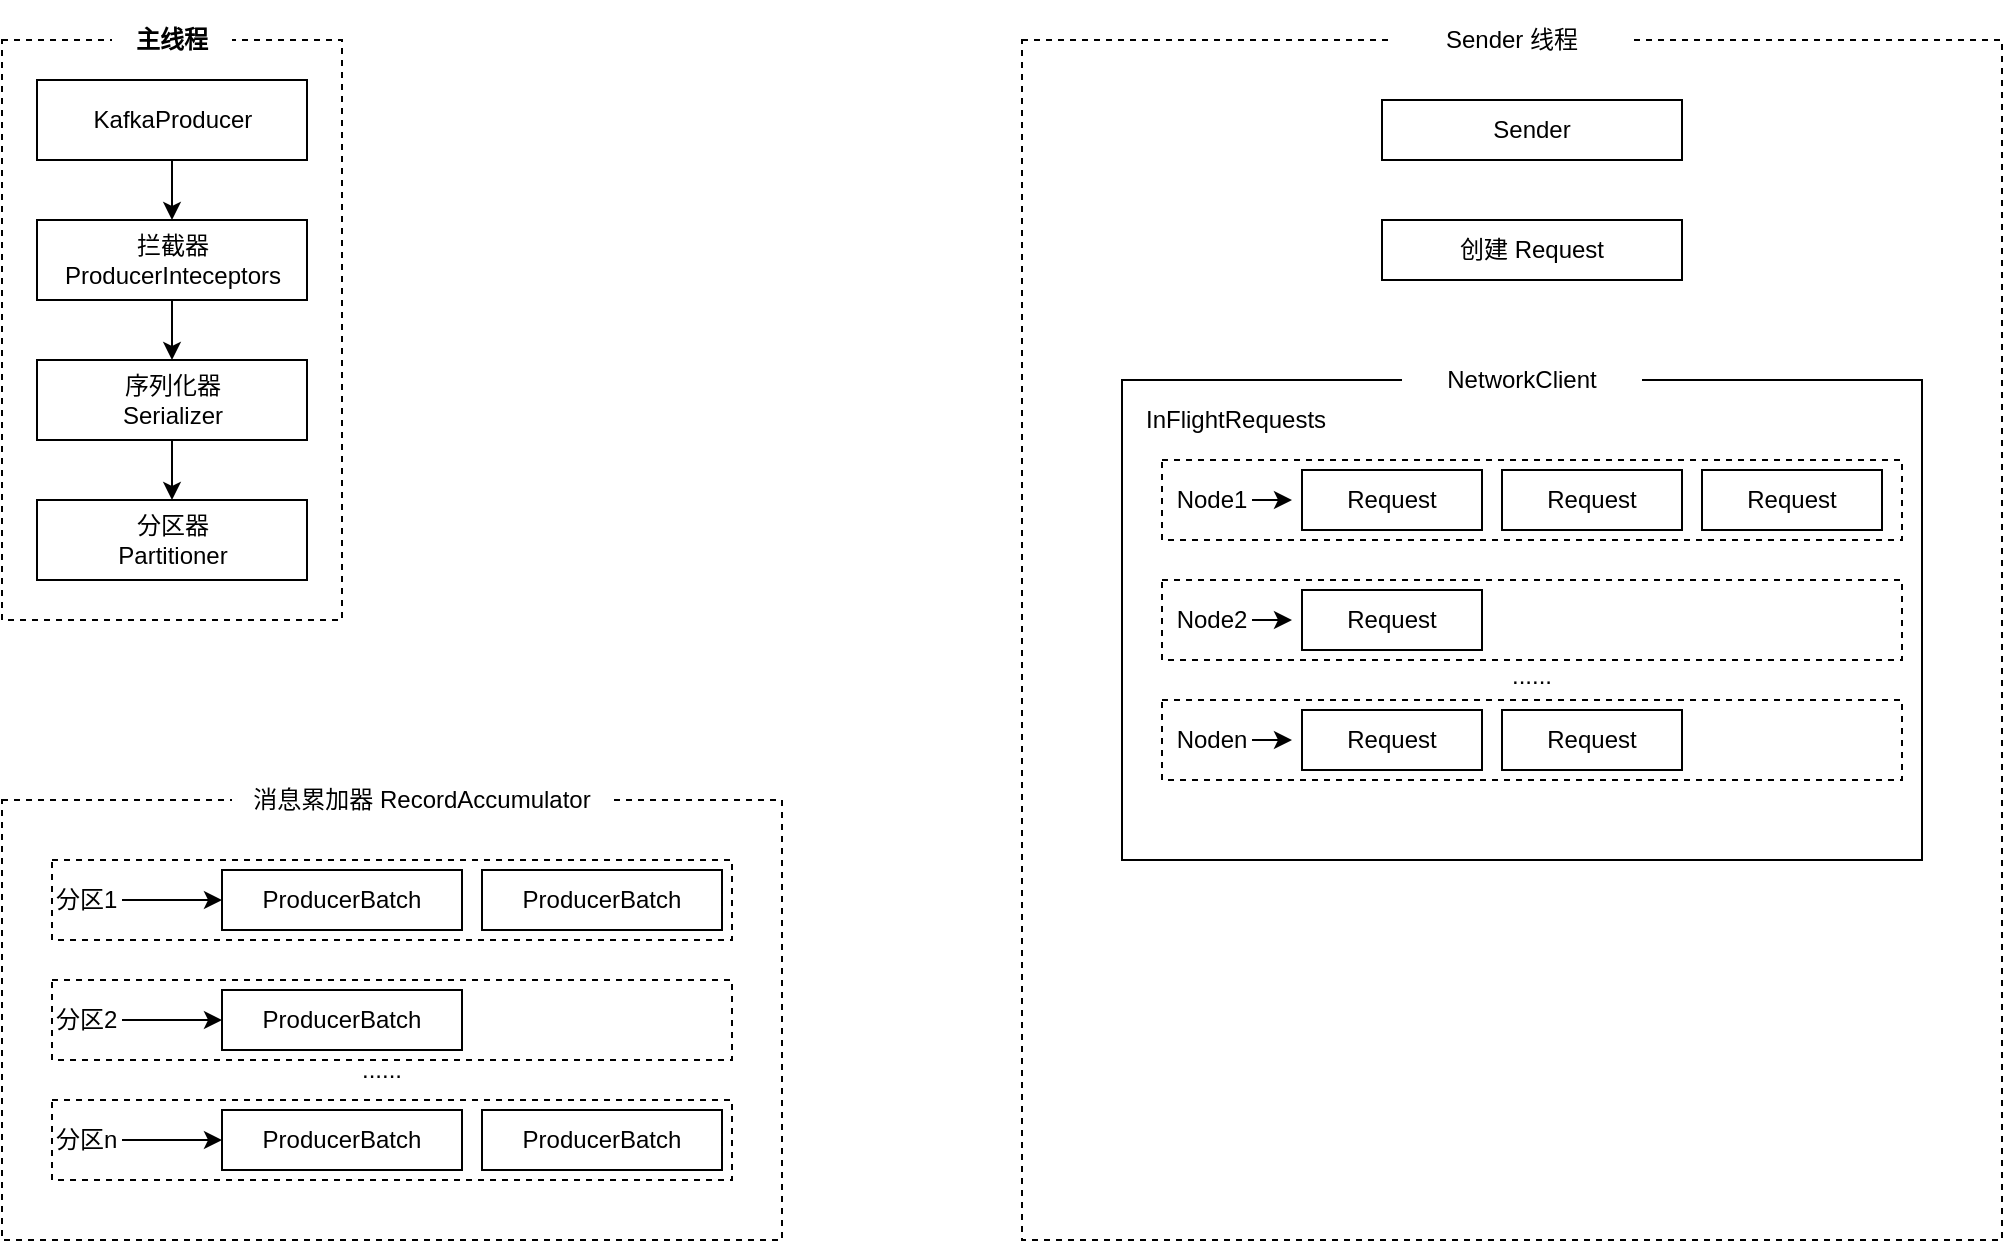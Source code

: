 <mxfile version="14.5.10" type="github">
  <diagram id="lWjOg6cp8KSraKorUpdm" name="Page-1">
    <mxGraphModel dx="1426" dy="794" grid="1" gridSize="10" guides="1" tooltips="1" connect="1" arrows="1" fold="1" page="1" pageScale="1" pageWidth="827" pageHeight="1169" math="0" shadow="0">
      <root>
        <mxCell id="0" />
        <mxCell id="1" parent="0" />
        <mxCell id="4Kp6o3HMMt4SV7lr1U1g-1" value="" style="rounded=0;whiteSpace=wrap;html=1;dashed=1;" parent="1" vertex="1">
          <mxGeometry x="50" y="40" width="170" height="290" as="geometry" />
        </mxCell>
        <mxCell id="4Kp6o3HMMt4SV7lr1U1g-6" value="&lt;b&gt;&lt;font style=&quot;font-size: 12px&quot;&gt;主线程&lt;/font&gt;&lt;/b&gt;" style="rounded=0;whiteSpace=wrap;html=1;dashed=1;strokeWidth=1;shadow=0;strokeColor=none;" parent="1" vertex="1">
          <mxGeometry x="105" y="20" width="60" height="40" as="geometry" />
        </mxCell>
        <mxCell id="Mn85AuaeQ5H_NYyy6468-4" style="edgeStyle=orthogonalEdgeStyle;rounded=0;orthogonalLoop=1;jettySize=auto;html=1;" parent="1" source="4Kp6o3HMMt4SV7lr1U1g-7" target="4Kp6o3HMMt4SV7lr1U1g-8" edge="1">
          <mxGeometry relative="1" as="geometry" />
        </mxCell>
        <mxCell id="4Kp6o3HMMt4SV7lr1U1g-7" value="KafkaProducer" style="rounded=0;whiteSpace=wrap;html=1;shadow=0;strokeWidth=1;" parent="1" vertex="1">
          <mxGeometry x="67.5" y="60" width="135" height="40" as="geometry" />
        </mxCell>
        <mxCell id="Mn85AuaeQ5H_NYyy6468-5" style="edgeStyle=orthogonalEdgeStyle;rounded=0;orthogonalLoop=1;jettySize=auto;html=1;entryX=0.5;entryY=0;entryDx=0;entryDy=0;" parent="1" source="4Kp6o3HMMt4SV7lr1U1g-8" target="Mn85AuaeQ5H_NYyy6468-1" edge="1">
          <mxGeometry relative="1" as="geometry" />
        </mxCell>
        <mxCell id="4Kp6o3HMMt4SV7lr1U1g-8" value="拦截器&lt;br&gt;ProducerInteceptors" style="rounded=0;whiteSpace=wrap;html=1;shadow=0;strokeWidth=1;" parent="1" vertex="1">
          <mxGeometry x="67.5" y="130" width="135" height="40" as="geometry" />
        </mxCell>
        <mxCell id="Mn85AuaeQ5H_NYyy6468-7" style="edgeStyle=orthogonalEdgeStyle;rounded=0;orthogonalLoop=1;jettySize=auto;html=1;" parent="1" source="Mn85AuaeQ5H_NYyy6468-1" target="Mn85AuaeQ5H_NYyy6468-2" edge="1">
          <mxGeometry relative="1" as="geometry" />
        </mxCell>
        <mxCell id="Mn85AuaeQ5H_NYyy6468-1" value="序列化器&lt;br&gt;Serializer" style="rounded=0;whiteSpace=wrap;html=1;shadow=0;strokeWidth=1;" parent="1" vertex="1">
          <mxGeometry x="67.5" y="200" width="135" height="40" as="geometry" />
        </mxCell>
        <mxCell id="Mn85AuaeQ5H_NYyy6468-2" value="分区器&lt;br&gt;Partitioner" style="rounded=0;whiteSpace=wrap;html=1;shadow=0;strokeWidth=1;" parent="1" vertex="1">
          <mxGeometry x="67.5" y="270" width="135" height="40" as="geometry" />
        </mxCell>
        <mxCell id="Mn85AuaeQ5H_NYyy6468-8" value="" style="rounded=0;whiteSpace=wrap;html=1;dashed=1;" parent="1" vertex="1">
          <mxGeometry x="50" y="420" width="390" height="220" as="geometry" />
        </mxCell>
        <mxCell id="Mn85AuaeQ5H_NYyy6468-10" value="消息累加器 RecordAccumulator" style="rounded=0;whiteSpace=wrap;html=1;dashed=1;strokeColor=none;" parent="1" vertex="1">
          <mxGeometry x="165" y="400" width="190" height="40" as="geometry" />
        </mxCell>
        <mxCell id="Mn85AuaeQ5H_NYyy6468-11" value="分区1&amp;nbsp;" style="rounded=0;whiteSpace=wrap;html=1;dashed=1;align=left;" parent="1" vertex="1">
          <mxGeometry x="75" y="450" width="340" height="40" as="geometry" />
        </mxCell>
        <mxCell id="Mn85AuaeQ5H_NYyy6468-12" value="ProducerBatch" style="rounded=0;whiteSpace=wrap;html=1;" parent="1" vertex="1">
          <mxGeometry x="160" y="455" width="120" height="30" as="geometry" />
        </mxCell>
        <mxCell id="Mn85AuaeQ5H_NYyy6468-13" value="&lt;span&gt;ProducerBatch&lt;/span&gt;" style="rounded=0;whiteSpace=wrap;html=1;" parent="1" vertex="1">
          <mxGeometry x="290" y="455" width="120" height="30" as="geometry" />
        </mxCell>
        <mxCell id="Mn85AuaeQ5H_NYyy6468-14" value="" style="endArrow=classic;html=1;entryX=0;entryY=0.5;entryDx=0;entryDy=0;" parent="1" target="Mn85AuaeQ5H_NYyy6468-12" edge="1">
          <mxGeometry width="50" height="50" relative="1" as="geometry">
            <mxPoint x="110" y="470" as="sourcePoint" />
            <mxPoint x="100" y="370" as="targetPoint" />
          </mxGeometry>
        </mxCell>
        <mxCell id="Mn85AuaeQ5H_NYyy6468-25" value="分区2&amp;nbsp;" style="rounded=0;whiteSpace=wrap;html=1;dashed=1;align=left;" parent="1" vertex="1">
          <mxGeometry x="75" y="510" width="340" height="40" as="geometry" />
        </mxCell>
        <mxCell id="Mn85AuaeQ5H_NYyy6468-26" value="ProducerBatch" style="rounded=0;whiteSpace=wrap;html=1;" parent="1" vertex="1">
          <mxGeometry x="160" y="515" width="120" height="30" as="geometry" />
        </mxCell>
        <mxCell id="Mn85AuaeQ5H_NYyy6468-28" value="" style="endArrow=classic;html=1;entryX=0;entryY=0.5;entryDx=0;entryDy=0;" parent="1" target="Mn85AuaeQ5H_NYyy6468-26" edge="1">
          <mxGeometry width="50" height="50" relative="1" as="geometry">
            <mxPoint x="110" y="530" as="sourcePoint" />
            <mxPoint x="100" y="430" as="targetPoint" />
          </mxGeometry>
        </mxCell>
        <mxCell id="Mn85AuaeQ5H_NYyy6468-29" value="分区n&amp;nbsp;" style="rounded=0;whiteSpace=wrap;html=1;dashed=1;align=left;" parent="1" vertex="1">
          <mxGeometry x="75" y="570" width="340" height="40" as="geometry" />
        </mxCell>
        <mxCell id="Mn85AuaeQ5H_NYyy6468-30" value="ProducerBatch" style="rounded=0;whiteSpace=wrap;html=1;" parent="1" vertex="1">
          <mxGeometry x="160" y="575" width="120" height="30" as="geometry" />
        </mxCell>
        <mxCell id="Mn85AuaeQ5H_NYyy6468-31" value="&lt;span&gt;ProducerBatch&lt;/span&gt;" style="rounded=0;whiteSpace=wrap;html=1;" parent="1" vertex="1">
          <mxGeometry x="290" y="575" width="120" height="30" as="geometry" />
        </mxCell>
        <mxCell id="Mn85AuaeQ5H_NYyy6468-32" value="" style="endArrow=classic;html=1;entryX=0;entryY=0.5;entryDx=0;entryDy=0;" parent="1" target="Mn85AuaeQ5H_NYyy6468-30" edge="1">
          <mxGeometry width="50" height="50" relative="1" as="geometry">
            <mxPoint x="110" y="590" as="sourcePoint" />
            <mxPoint x="100" y="490" as="targetPoint" />
          </mxGeometry>
        </mxCell>
        <mxCell id="Mn85AuaeQ5H_NYyy6468-33" value="" style="rounded=0;whiteSpace=wrap;html=1;dashed=1;" parent="1" vertex="1">
          <mxGeometry x="560" y="40" width="490" height="600" as="geometry" />
        </mxCell>
        <mxCell id="Mn85AuaeQ5H_NYyy6468-34" value="Sender 线程" style="rounded=0;whiteSpace=wrap;html=1;dashed=1;strokeColor=none;" parent="1" vertex="1">
          <mxGeometry x="745" y="20" width="120" height="40" as="geometry" />
        </mxCell>
        <mxCell id="Mn85AuaeQ5H_NYyy6468-35" value="Sender" style="rounded=0;whiteSpace=wrap;html=1;" parent="1" vertex="1">
          <mxGeometry x="740" y="70" width="150" height="30" as="geometry" />
        </mxCell>
        <mxCell id="Mn85AuaeQ5H_NYyy6468-36" value="创建 Request" style="rounded=0;whiteSpace=wrap;html=1;" parent="1" vertex="1">
          <mxGeometry x="740" y="130" width="150" height="30" as="geometry" />
        </mxCell>
        <mxCell id="zGg2ZoUMUA5Oq04mwjyU-1" value="" style="rounded=0;whiteSpace=wrap;html=1;" vertex="1" parent="1">
          <mxGeometry x="610" y="210" width="400" height="240" as="geometry" />
        </mxCell>
        <mxCell id="zGg2ZoUMUA5Oq04mwjyU-2" value="NetworkClient" style="rounded=0;whiteSpace=wrap;html=1;strokeColor=none;" vertex="1" parent="1">
          <mxGeometry x="750" y="190" width="120" height="40" as="geometry" />
        </mxCell>
        <mxCell id="zGg2ZoUMUA5Oq04mwjyU-3" value="InFlightRequests" style="text;html=1;strokeColor=none;fillColor=none;align=left;verticalAlign=middle;whiteSpace=wrap;rounded=0;" vertex="1" parent="1">
          <mxGeometry x="620" y="220" width="130" height="20" as="geometry" />
        </mxCell>
        <mxCell id="zGg2ZoUMUA5Oq04mwjyU-4" value="" style="rounded=0;whiteSpace=wrap;html=1;dashed=1;" vertex="1" parent="1">
          <mxGeometry x="630" y="250" width="370" height="40" as="geometry" />
        </mxCell>
        <mxCell id="zGg2ZoUMUA5Oq04mwjyU-5" value="Node1" style="text;html=1;strokeColor=none;fillColor=none;align=center;verticalAlign=middle;whiteSpace=wrap;rounded=0;" vertex="1" parent="1">
          <mxGeometry x="640" y="260" width="30" height="20" as="geometry" />
        </mxCell>
        <mxCell id="zGg2ZoUMUA5Oq04mwjyU-6" value="Request" style="rounded=0;whiteSpace=wrap;html=1;" vertex="1" parent="1">
          <mxGeometry x="700" y="255" width="90" height="30" as="geometry" />
        </mxCell>
        <mxCell id="zGg2ZoUMUA5Oq04mwjyU-7" value="Request" style="rounded=0;whiteSpace=wrap;html=1;" vertex="1" parent="1">
          <mxGeometry x="800" y="255" width="90" height="30" as="geometry" />
        </mxCell>
        <mxCell id="zGg2ZoUMUA5Oq04mwjyU-8" value="Request" style="rounded=0;whiteSpace=wrap;html=1;" vertex="1" parent="1">
          <mxGeometry x="900" y="255" width="90" height="30" as="geometry" />
        </mxCell>
        <mxCell id="zGg2ZoUMUA5Oq04mwjyU-10" style="edgeStyle=orthogonalEdgeStyle;rounded=0;orthogonalLoop=1;jettySize=auto;html=1;exitX=0.5;exitY=1;exitDx=0;exitDy=0;" edge="1" parent="1" source="zGg2ZoUMUA5Oq04mwjyU-5" target="zGg2ZoUMUA5Oq04mwjyU-5">
          <mxGeometry relative="1" as="geometry" />
        </mxCell>
        <mxCell id="zGg2ZoUMUA5Oq04mwjyU-12" value="" style="endArrow=classic;html=1;" edge="1" parent="1">
          <mxGeometry width="50" height="50" relative="1" as="geometry">
            <mxPoint x="675" y="270" as="sourcePoint" />
            <mxPoint x="695" y="270" as="targetPoint" />
          </mxGeometry>
        </mxCell>
        <mxCell id="zGg2ZoUMUA5Oq04mwjyU-13" value="" style="rounded=0;whiteSpace=wrap;html=1;dashed=1;" vertex="1" parent="1">
          <mxGeometry x="630" y="310" width="370" height="40" as="geometry" />
        </mxCell>
        <mxCell id="zGg2ZoUMUA5Oq04mwjyU-14" value="Node2" style="text;html=1;strokeColor=none;fillColor=none;align=center;verticalAlign=middle;whiteSpace=wrap;rounded=0;" vertex="1" parent="1">
          <mxGeometry x="640" y="320" width="30" height="20" as="geometry" />
        </mxCell>
        <mxCell id="zGg2ZoUMUA5Oq04mwjyU-15" value="Request" style="rounded=0;whiteSpace=wrap;html=1;" vertex="1" parent="1">
          <mxGeometry x="700" y="315" width="90" height="30" as="geometry" />
        </mxCell>
        <mxCell id="zGg2ZoUMUA5Oq04mwjyU-18" style="edgeStyle=orthogonalEdgeStyle;rounded=0;orthogonalLoop=1;jettySize=auto;html=1;exitX=0.5;exitY=1;exitDx=0;exitDy=0;" edge="1" parent="1" source="zGg2ZoUMUA5Oq04mwjyU-14" target="zGg2ZoUMUA5Oq04mwjyU-14">
          <mxGeometry relative="1" as="geometry" />
        </mxCell>
        <mxCell id="zGg2ZoUMUA5Oq04mwjyU-19" value="" style="endArrow=classic;html=1;" edge="1" parent="1">
          <mxGeometry width="50" height="50" relative="1" as="geometry">
            <mxPoint x="675" y="330" as="sourcePoint" />
            <mxPoint x="695" y="330" as="targetPoint" />
          </mxGeometry>
        </mxCell>
        <mxCell id="zGg2ZoUMUA5Oq04mwjyU-20" value="" style="rounded=0;whiteSpace=wrap;html=1;dashed=1;" vertex="1" parent="1">
          <mxGeometry x="630" y="370" width="370" height="40" as="geometry" />
        </mxCell>
        <mxCell id="zGg2ZoUMUA5Oq04mwjyU-21" value="Noden" style="text;html=1;strokeColor=none;fillColor=none;align=center;verticalAlign=middle;whiteSpace=wrap;rounded=0;" vertex="1" parent="1">
          <mxGeometry x="640" y="380" width="30" height="20" as="geometry" />
        </mxCell>
        <mxCell id="zGg2ZoUMUA5Oq04mwjyU-22" value="Request" style="rounded=0;whiteSpace=wrap;html=1;" vertex="1" parent="1">
          <mxGeometry x="700" y="375" width="90" height="30" as="geometry" />
        </mxCell>
        <mxCell id="zGg2ZoUMUA5Oq04mwjyU-23" value="Request" style="rounded=0;whiteSpace=wrap;html=1;" vertex="1" parent="1">
          <mxGeometry x="800" y="375" width="90" height="30" as="geometry" />
        </mxCell>
        <mxCell id="zGg2ZoUMUA5Oq04mwjyU-25" style="edgeStyle=orthogonalEdgeStyle;rounded=0;orthogonalLoop=1;jettySize=auto;html=1;exitX=0.5;exitY=1;exitDx=0;exitDy=0;" edge="1" parent="1" source="zGg2ZoUMUA5Oq04mwjyU-21" target="zGg2ZoUMUA5Oq04mwjyU-21">
          <mxGeometry relative="1" as="geometry" />
        </mxCell>
        <mxCell id="zGg2ZoUMUA5Oq04mwjyU-26" value="" style="endArrow=classic;html=1;" edge="1" parent="1">
          <mxGeometry width="50" height="50" relative="1" as="geometry">
            <mxPoint x="675" y="390" as="sourcePoint" />
            <mxPoint x="695" y="390" as="targetPoint" />
          </mxGeometry>
        </mxCell>
        <mxCell id="zGg2ZoUMUA5Oq04mwjyU-27" value="......" style="text;html=1;strokeColor=none;fillColor=none;align=center;verticalAlign=middle;whiteSpace=wrap;rounded=0;" vertex="1" parent="1">
          <mxGeometry x="795" y="355" width="40" height="5" as="geometry" />
        </mxCell>
        <mxCell id="zGg2ZoUMUA5Oq04mwjyU-28" value="......" style="text;html=1;strokeColor=none;fillColor=none;align=center;verticalAlign=middle;whiteSpace=wrap;rounded=0;" vertex="1" parent="1">
          <mxGeometry x="220" y="550" width="40" height="10" as="geometry" />
        </mxCell>
      </root>
    </mxGraphModel>
  </diagram>
</mxfile>
